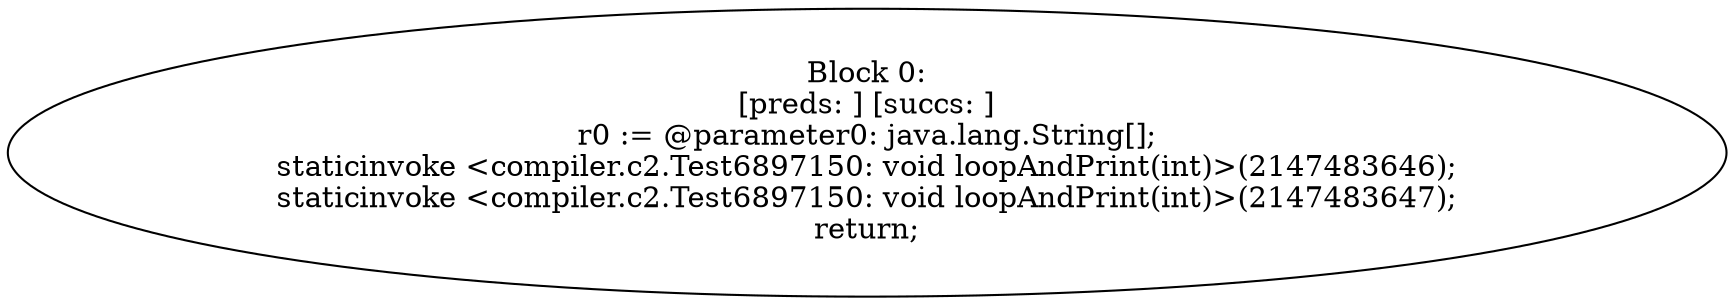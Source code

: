digraph "unitGraph" {
    "Block 0:
[preds: ] [succs: ]
r0 := @parameter0: java.lang.String[];
staticinvoke <compiler.c2.Test6897150: void loopAndPrint(int)>(2147483646);
staticinvoke <compiler.c2.Test6897150: void loopAndPrint(int)>(2147483647);
return;
"
}
